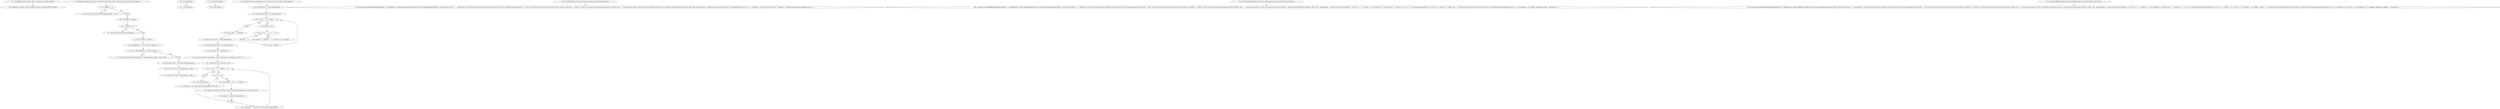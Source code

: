 digraph FiniteDifferencesDifferentiator_CFG {
  // graph-vertices
  v1  [label="107:  FiniteDifferencesDifferentiator (final int nbPoints, final double stepSize)"];
  v2  [label="109:  this(nbPoints, stepSize, Double.NEGATIVE_INFINITY, Double.POSITIVE_INFINITY)"];
  v3  [label="141:  FiniteDifferencesDifferentiator (final int nbPoints, final double stepSize,  final double tLower, final double tUpper)"];
  v4  [label="145:  if (nbPoints <= 1)"];
  v5  [label="146:  throw new NumberIsTooSmallException(stepSize, 1, false)"];
  v6  [label="endif"];
  v7  [label="148:  this.nbPoints = nbPoints"];
  v8  [label="150:  if (stepSize <= 0)"];
  v9  [label="151:  throw new NotPositiveException(stepSize)"];
  v10  [label="endif"];
  v11  [label="153:  this.stepSize = stepSize"];
  v12  [label="155:  halfSampleSpan = 0.5 * stepSize * (nbPoints - 1)"];
  v13  [label="156:  if (2 * halfSampleSpan >= tUpper - tLower)"];
  v14  [label="157:  throw new NumberIsTooLargeException(2 * halfSampleSpan, tUpper - tLower, false)"];
  v15  [label="endif"];
  v16  [label="159:  final double safety = FastMath.ulp(halfSampleSpan)"];
  v17  [label="160:  this.tMin = tLower + halfSampleSpan + safety"];
  v18  [label="161:  this.tMax = tUpper - halfSampleSpan - safety"];
  v19  [label="169:  int getNbPoints()"];
  v20  [label="170:  return nbPoints;"];
  v21  [label="177:  double getStepSize()"];
  v22  [label="178:  return stepSize;"];
  v23  [label="193:  DerivativeStructure evaluate(final DerivativeStructure t, final double t0,  final double[] y)"];
  v24  [label="198:  final double[] top  = new double[nbPoints]"];
  v25  [label="199:  final double[] bottom = new double[nbPoints]"];
  v26  [label="201:  for (  int i = 0 ; i < nbPoints ;   ++i)"];
  v29  [label="endfor"];
  v30  [label="204:  bottom[i] = y[i]"];
  v31  [label="205:  for (  int j = 1 ; j <= i ;   ++j)"];
  v34  [label="endfor"];
  v35  [label="206:  bottom[i - j] = (bottom[i - j + 1] - bottom[i - j]) / (j * stepSize)"];
  v36  [label="210:  top[i] = bottom[0]"];
  v37  [label="215:  final int order  = t.getOrder()"];
  v38  [label="216:  final int parameters = t.getFreeParameters()"];
  v39  [label="217:  final double[] derivatives = t.getAllDerivatives()"];
  v40  [label="218:  final double dt0 = t.getValue() - t0"];
  v41  [label="219:  DerivativeStructure interpolation = new DerivativeStructure(parameters, order, 0.0)"];
  v42  [label="220:  DerivativeStructure monomial = null"];
  v43  [label="221:  for (  int i = 0 ; i < nbPoints ;   ++i)"];
  v46  [label="endfor"];
  v47  [label="222:  if (i == 0)"];
  v48  [label="224:  monomial = new DerivativeStructure(parameters, order, 1.0)"];
  v49  [label="endif"];
  v50  [label="227:  derivatives[0] = dt0 - (i - 1) * stepSize"];
  v51  [label="228:  final DerivativeStructure deltaX = new DerivativeStructure(parameters, order, derivatives)"];
  v52  [label="229:  monomial = monomial.multiply(deltaX)"];
  v53  [label="231:  interpolation = interpolation.add(monomial.multiply(top[i]))"];
  v54  [label="234:  return interpolation;"];
  v55  [label="244:  UnivariateDifferentiableFunction differentiate(final UnivariateFunction function)"];
  v56  [label="245:  return new UnivariateDifferentiableFunction() {  /** {@inheritDoc} */ public double value(final double x) throws MathIllegalArgumentException { return function.value(x); }  /** {@inheritDoc} */ public DerivativeStructure value(final DerivativeStructure t) throws MathIllegalArgumentException {  // check we can achieve the requested derivation order with the sample if (t.getOrder() >= nbPoints) { throw new NumberIsTooLargeException(t.getOrder(), nbPoints, false); }  // compute sample position, trying to be centered if possible final double t0 = FastMath.max(FastMath.min(t.getValue(), tMax), tMin) - halfSampleSpan;  // compute sample points final double[] y = new double[nbPoints]; for (int i = 0; i < nbPoints; ++i) { y[i] = function.value(t0 + i * stepSize); }  // evaluate derivatives return evaluate(t, t0, y);  }  };"];
  v57  [label="284:  UnivariateDifferentiableVectorFunction differentiate(final UnivariateVectorFunction function)"];
  v58  [label="285:  return new UnivariateDifferentiableVectorFunction() {  /** {@inheritDoc} */ public double[]value(final double x) throws MathIllegalArgumentException { return function.value(x); }  /** {@inheritDoc} */ public DerivativeStructure[] value(final DerivativeStructure t) throws MathIllegalArgumentException {  // check we can achieve the requested derivation order with the sample if (t.getOrder() >= nbPoints) { throw new NumberIsTooLargeException(t.getOrder(), nbPoints, false); }  // compute sample position, trying to be centered if possible final double t0 = FastMath.max(FastMath.min(t.getValue(), tMax), tMin) - halfSampleSpan;  // compute sample points double[][] y = null; for (int i = 0; i < nbPoints; ++i) { final double[] v = function.value(t0 + i * stepSize); if (i == 0) { y = new double[v.length][nbPoints]; } for (int j = 0; j < v.length; ++j) { y[j][i] = v[j]; } }  // evaluate derivatives final DerivativeStructure[] value = new DerivativeStructure[y.length]; for (int j = 0; j < value.length; ++j) { value[j] = evaluate(t, t0, y[j]); }  return value;  }  };"];
  v59  [label="335:  UnivariateDifferentiableMatrixFunction differentiate(final UnivariateMatrixFunction function)"];
  v60  [label="336:  return new UnivariateDifferentiableMatrixFunction() {  /** {@inheritDoc} */ public double[][]  value(final double x) throws MathIllegalArgumentException { return function.value(x); }  /** {@inheritDoc} */ public DerivativeStructure[][]  value(final DerivativeStructure t) throws MathIllegalArgumentException {  // check we can achieve the requested derivation order with the sample if (t.getOrder() >= nbPoints) { throw new NumberIsTooLargeException(t.getOrder(), nbPoints, false); }  // compute sample position, trying to be centered if possible final double t0 = FastMath.max(FastMath.min(t.getValue(), tMax), tMin) - halfSampleSpan;  // compute sample points double[][][] y = null; for (int i = 0; i < nbPoints; ++i) { final double[][] v = function.value(t0 + i * stepSize); if (i == 0) { y = new double[v.length][v[0].length][nbPoints]; } for (int j = 0; j < v.length; ++j) { for (int k = 0; k < v[j].length; ++k) { y[j][k][i] = v[j][k]; } } }  // evaluate derivatives final DerivativeStructure[][] value = new DerivativeStructure[y.length][y[0].length]; for (int j = 0; j < value.length; ++j) { for (int k = 0; k < y[j].length; ++k) { value[j][k] = evaluate(t, t0, y[j][k]); } }  return value;  }  };"];
  // graph-edges
  v1 -> v2;
  v3 -> v4;
  v4 -> v5  [label="True"];
  v4 -> v6  [label="False"];
  v6 -> v7;
  v7 -> v8;
  v8 -> v9  [label="True"];
  v8 -> v10  [label="False"];
  v10 -> v11;
  v11 -> v12;
  v12 -> v13;
  v13 -> v14  [label="True"];
  v13 -> v15  [label="False"];
  v15 -> v16;
  v16 -> v17;
  v17 -> v18;
  v19 -> v20;
  v21 -> v22;
  v23 -> v24;
  v24 -> v25;
  v25 -> v26;
  v26 -> v29  [label="False"];
  v26 -> v30  [label="True"];
  v30 -> v31;
  v31 -> v34  [label="False"];
  v31 -> v35  [label="True"];
  v35 -> v31;
  v34 -> v36;
  v36 -> v26;
  v29 -> v37;
  v37 -> v38;
  v38 -> v39;
  v39 -> v40;
  v40 -> v41;
  v41 -> v42;
  v42 -> v43;
  v43 -> v46  [label="False"];
  v43 -> v47  [label="True"];
  v47 -> v48  [label="True"];
  v48 -> v49;
  v47 -> v50  [label="False"];
  v50 -> v51;
  v51 -> v52;
  v52 -> v49;
  v49 -> v53;
  v53 -> v43;
  v46 -> v54;
  v55 -> v56;
  v57 -> v58;
  v59 -> v60;
  // end-of-graph
}
